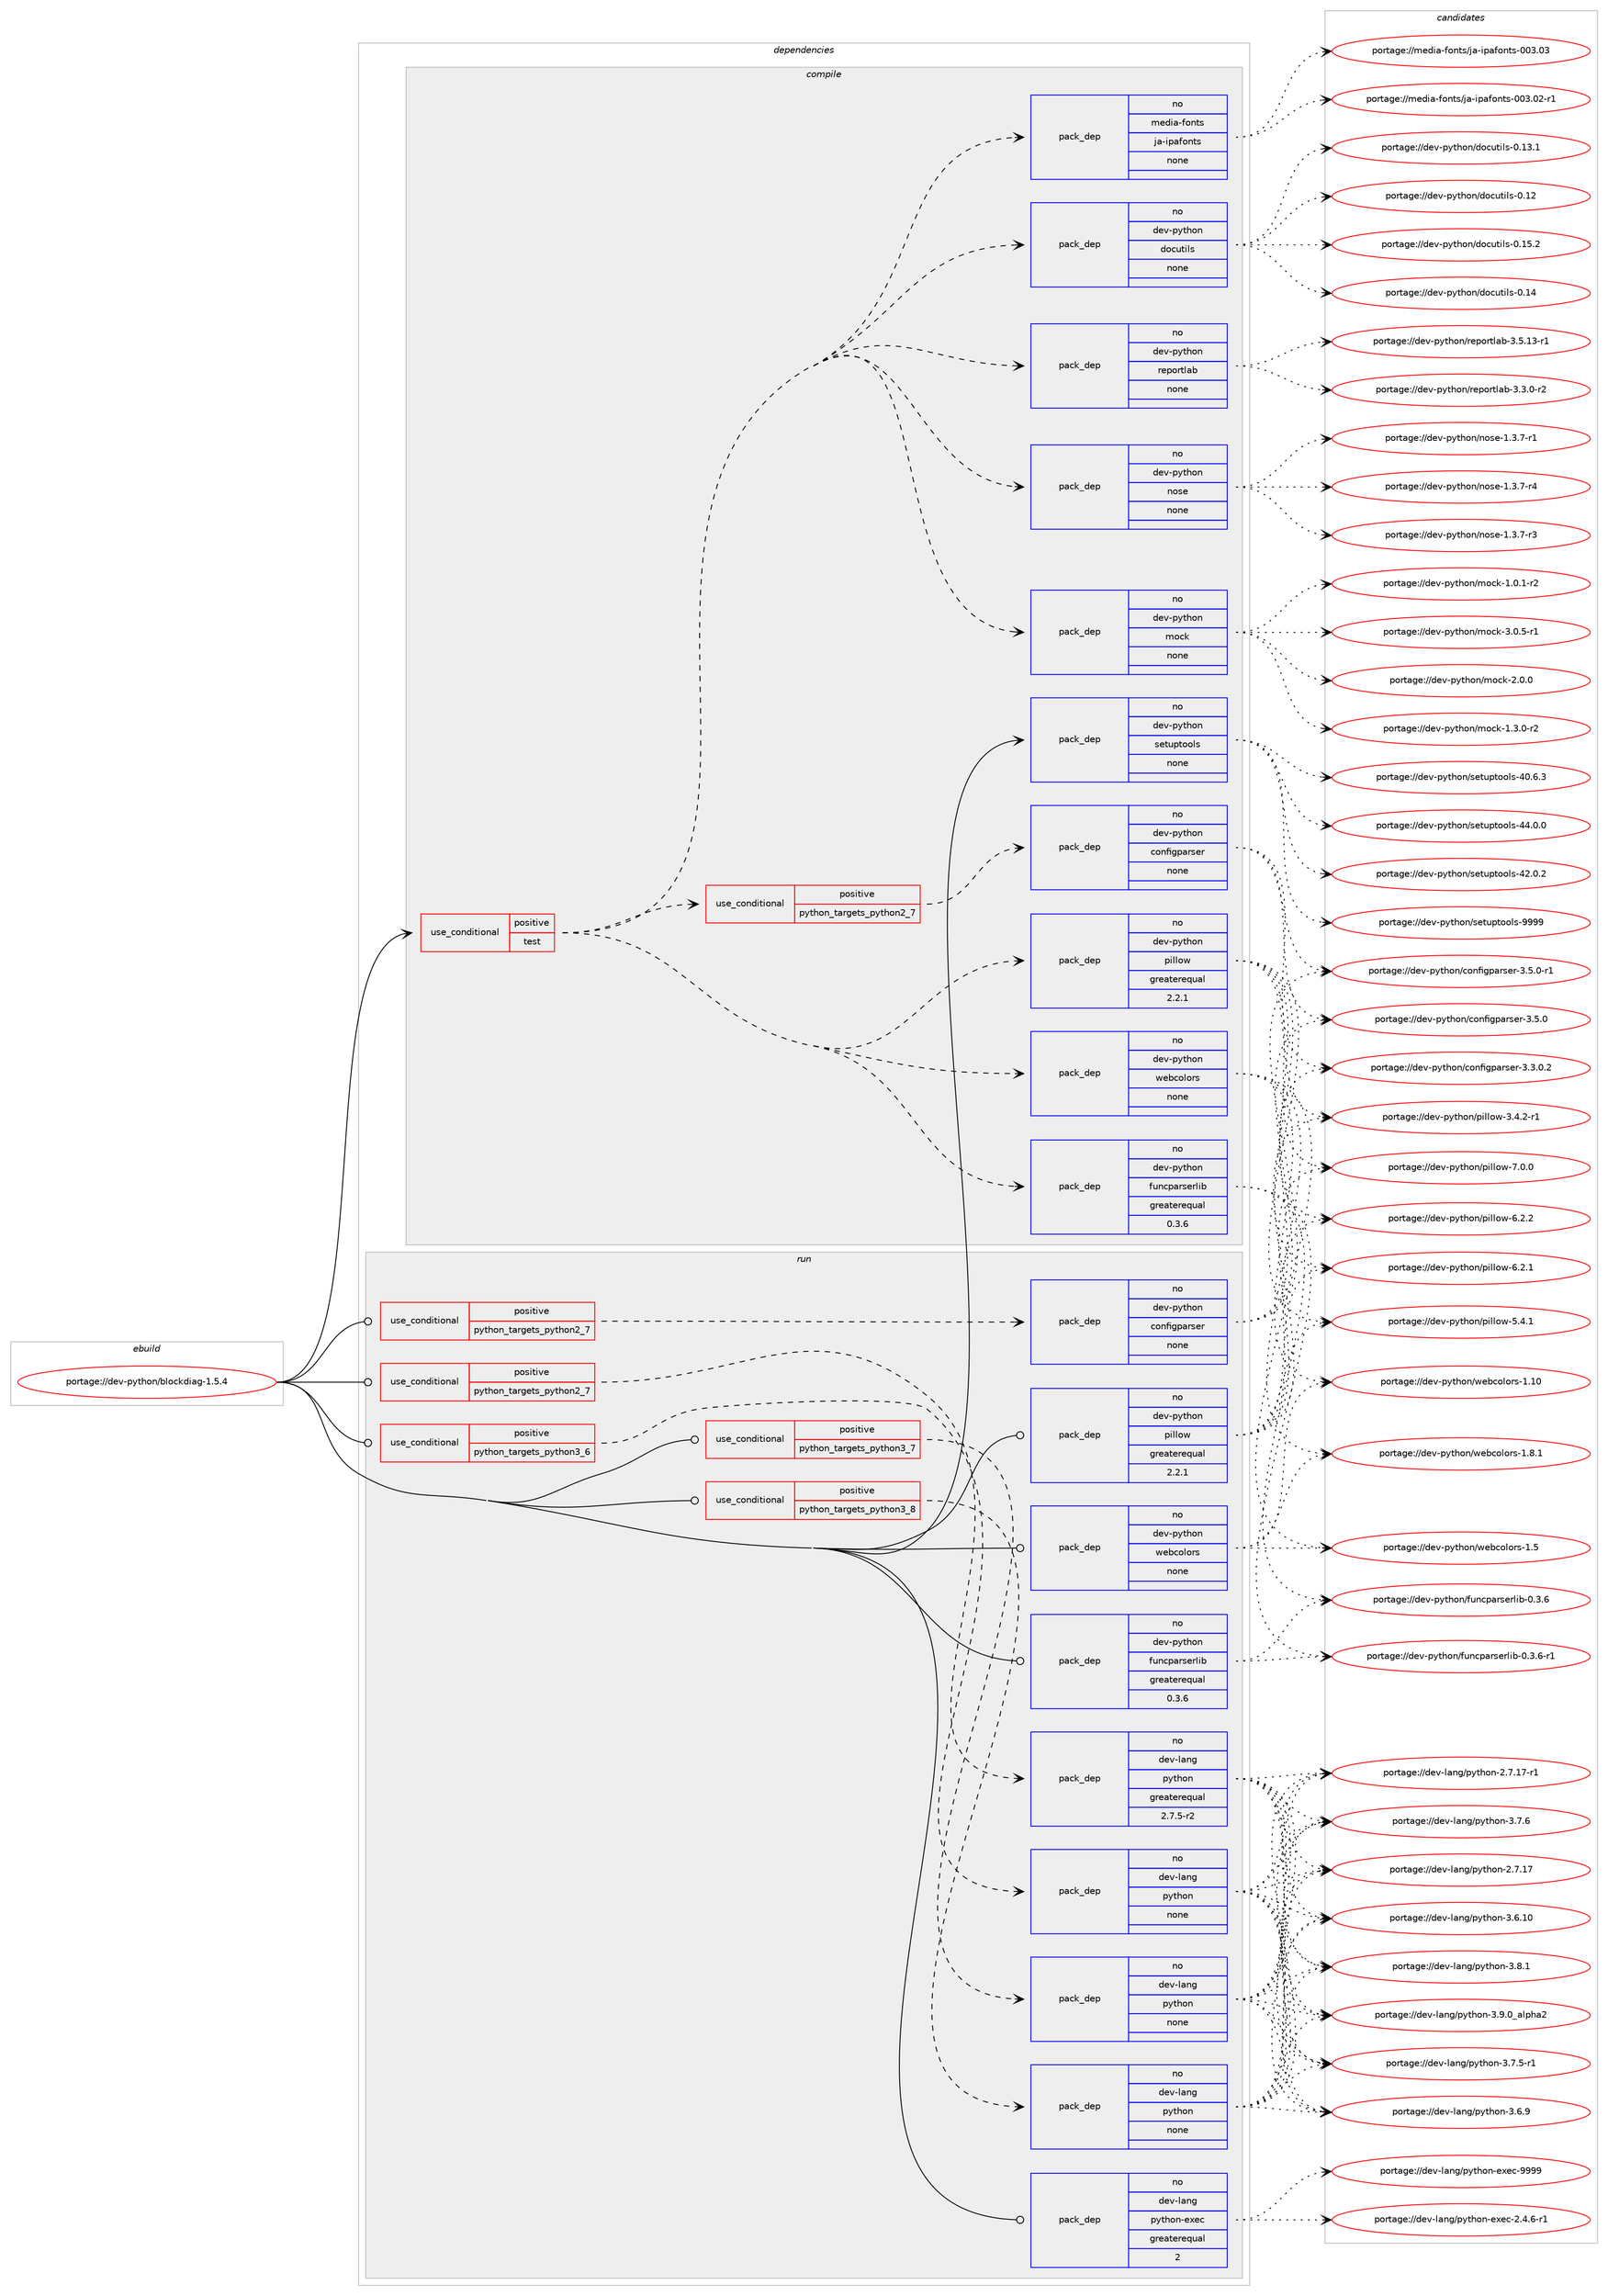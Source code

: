 digraph prolog {

# *************
# Graph options
# *************

newrank=true;
concentrate=true;
compound=true;
graph [rankdir=LR,fontname=Helvetica,fontsize=10,ranksep=1.5];#, ranksep=2.5, nodesep=0.2];
edge  [arrowhead=vee];
node  [fontname=Helvetica,fontsize=10];

# **********
# The ebuild
# **********

subgraph cluster_leftcol {
color=gray;
label=<<i>ebuild</i>>;
id [label="portage://dev-python/blockdiag-1.5.4", color=red, width=4, href="../dev-python/blockdiag-1.5.4.svg"];
}

# ****************
# The dependencies
# ****************

subgraph cluster_midcol {
color=gray;
label=<<i>dependencies</i>>;
subgraph cluster_compile {
fillcolor="#eeeeee";
style=filled;
label=<<i>compile</i>>;
subgraph cond118316 {
dependency469099 [label=<<TABLE BORDER="0" CELLBORDER="1" CELLSPACING="0" CELLPADDING="4"><TR><TD ROWSPAN="3" CELLPADDING="10">use_conditional</TD></TR><TR><TD>positive</TD></TR><TR><TD>test</TD></TR></TABLE>>, shape=none, color=red];
subgraph pack345771 {
dependency469100 [label=<<TABLE BORDER="0" CELLBORDER="1" CELLSPACING="0" CELLPADDING="4" WIDTH="220"><TR><TD ROWSPAN="6" CELLPADDING="30">pack_dep</TD></TR><TR><TD WIDTH="110">no</TD></TR><TR><TD>dev-python</TD></TR><TR><TD>funcparserlib</TD></TR><TR><TD>greaterequal</TD></TR><TR><TD>0.3.6</TD></TR></TABLE>>, shape=none, color=blue];
}
dependency469099:e -> dependency469100:w [weight=20,style="dashed",arrowhead="vee"];
subgraph pack345772 {
dependency469101 [label=<<TABLE BORDER="0" CELLBORDER="1" CELLSPACING="0" CELLPADDING="4" WIDTH="220"><TR><TD ROWSPAN="6" CELLPADDING="30">pack_dep</TD></TR><TR><TD WIDTH="110">no</TD></TR><TR><TD>dev-python</TD></TR><TR><TD>pillow</TD></TR><TR><TD>greaterequal</TD></TR><TR><TD>2.2.1</TD></TR></TABLE>>, shape=none, color=blue];
}
dependency469099:e -> dependency469101:w [weight=20,style="dashed",arrowhead="vee"];
subgraph pack345773 {
dependency469102 [label=<<TABLE BORDER="0" CELLBORDER="1" CELLSPACING="0" CELLPADDING="4" WIDTH="220"><TR><TD ROWSPAN="6" CELLPADDING="30">pack_dep</TD></TR><TR><TD WIDTH="110">no</TD></TR><TR><TD>dev-python</TD></TR><TR><TD>webcolors</TD></TR><TR><TD>none</TD></TR><TR><TD></TD></TR></TABLE>>, shape=none, color=blue];
}
dependency469099:e -> dependency469102:w [weight=20,style="dashed",arrowhead="vee"];
subgraph cond118317 {
dependency469103 [label=<<TABLE BORDER="0" CELLBORDER="1" CELLSPACING="0" CELLPADDING="4"><TR><TD ROWSPAN="3" CELLPADDING="10">use_conditional</TD></TR><TR><TD>positive</TD></TR><TR><TD>python_targets_python2_7</TD></TR></TABLE>>, shape=none, color=red];
subgraph pack345774 {
dependency469104 [label=<<TABLE BORDER="0" CELLBORDER="1" CELLSPACING="0" CELLPADDING="4" WIDTH="220"><TR><TD ROWSPAN="6" CELLPADDING="30">pack_dep</TD></TR><TR><TD WIDTH="110">no</TD></TR><TR><TD>dev-python</TD></TR><TR><TD>configparser</TD></TR><TR><TD>none</TD></TR><TR><TD></TD></TR></TABLE>>, shape=none, color=blue];
}
dependency469103:e -> dependency469104:w [weight=20,style="dashed",arrowhead="vee"];
}
dependency469099:e -> dependency469103:w [weight=20,style="dashed",arrowhead="vee"];
subgraph pack345775 {
dependency469105 [label=<<TABLE BORDER="0" CELLBORDER="1" CELLSPACING="0" CELLPADDING="4" WIDTH="220"><TR><TD ROWSPAN="6" CELLPADDING="30">pack_dep</TD></TR><TR><TD WIDTH="110">no</TD></TR><TR><TD>dev-python</TD></TR><TR><TD>mock</TD></TR><TR><TD>none</TD></TR><TR><TD></TD></TR></TABLE>>, shape=none, color=blue];
}
dependency469099:e -> dependency469105:w [weight=20,style="dashed",arrowhead="vee"];
subgraph pack345776 {
dependency469106 [label=<<TABLE BORDER="0" CELLBORDER="1" CELLSPACING="0" CELLPADDING="4" WIDTH="220"><TR><TD ROWSPAN="6" CELLPADDING="30">pack_dep</TD></TR><TR><TD WIDTH="110">no</TD></TR><TR><TD>dev-python</TD></TR><TR><TD>nose</TD></TR><TR><TD>none</TD></TR><TR><TD></TD></TR></TABLE>>, shape=none, color=blue];
}
dependency469099:e -> dependency469106:w [weight=20,style="dashed",arrowhead="vee"];
subgraph pack345777 {
dependency469107 [label=<<TABLE BORDER="0" CELLBORDER="1" CELLSPACING="0" CELLPADDING="4" WIDTH="220"><TR><TD ROWSPAN="6" CELLPADDING="30">pack_dep</TD></TR><TR><TD WIDTH="110">no</TD></TR><TR><TD>dev-python</TD></TR><TR><TD>reportlab</TD></TR><TR><TD>none</TD></TR><TR><TD></TD></TR></TABLE>>, shape=none, color=blue];
}
dependency469099:e -> dependency469107:w [weight=20,style="dashed",arrowhead="vee"];
subgraph pack345778 {
dependency469108 [label=<<TABLE BORDER="0" CELLBORDER="1" CELLSPACING="0" CELLPADDING="4" WIDTH="220"><TR><TD ROWSPAN="6" CELLPADDING="30">pack_dep</TD></TR><TR><TD WIDTH="110">no</TD></TR><TR><TD>dev-python</TD></TR><TR><TD>docutils</TD></TR><TR><TD>none</TD></TR><TR><TD></TD></TR></TABLE>>, shape=none, color=blue];
}
dependency469099:e -> dependency469108:w [weight=20,style="dashed",arrowhead="vee"];
subgraph pack345779 {
dependency469109 [label=<<TABLE BORDER="0" CELLBORDER="1" CELLSPACING="0" CELLPADDING="4" WIDTH="220"><TR><TD ROWSPAN="6" CELLPADDING="30">pack_dep</TD></TR><TR><TD WIDTH="110">no</TD></TR><TR><TD>media-fonts</TD></TR><TR><TD>ja-ipafonts</TD></TR><TR><TD>none</TD></TR><TR><TD></TD></TR></TABLE>>, shape=none, color=blue];
}
dependency469099:e -> dependency469109:w [weight=20,style="dashed",arrowhead="vee"];
}
id:e -> dependency469099:w [weight=20,style="solid",arrowhead="vee"];
subgraph pack345780 {
dependency469110 [label=<<TABLE BORDER="0" CELLBORDER="1" CELLSPACING="0" CELLPADDING="4" WIDTH="220"><TR><TD ROWSPAN="6" CELLPADDING="30">pack_dep</TD></TR><TR><TD WIDTH="110">no</TD></TR><TR><TD>dev-python</TD></TR><TR><TD>setuptools</TD></TR><TR><TD>none</TD></TR><TR><TD></TD></TR></TABLE>>, shape=none, color=blue];
}
id:e -> dependency469110:w [weight=20,style="solid",arrowhead="vee"];
}
subgraph cluster_compileandrun {
fillcolor="#eeeeee";
style=filled;
label=<<i>compile and run</i>>;
}
subgraph cluster_run {
fillcolor="#eeeeee";
style=filled;
label=<<i>run</i>>;
subgraph cond118318 {
dependency469111 [label=<<TABLE BORDER="0" CELLBORDER="1" CELLSPACING="0" CELLPADDING="4"><TR><TD ROWSPAN="3" CELLPADDING="10">use_conditional</TD></TR><TR><TD>positive</TD></TR><TR><TD>python_targets_python2_7</TD></TR></TABLE>>, shape=none, color=red];
subgraph pack345781 {
dependency469112 [label=<<TABLE BORDER="0" CELLBORDER="1" CELLSPACING="0" CELLPADDING="4" WIDTH="220"><TR><TD ROWSPAN="6" CELLPADDING="30">pack_dep</TD></TR><TR><TD WIDTH="110">no</TD></TR><TR><TD>dev-lang</TD></TR><TR><TD>python</TD></TR><TR><TD>greaterequal</TD></TR><TR><TD>2.7.5-r2</TD></TR></TABLE>>, shape=none, color=blue];
}
dependency469111:e -> dependency469112:w [weight=20,style="dashed",arrowhead="vee"];
}
id:e -> dependency469111:w [weight=20,style="solid",arrowhead="odot"];
subgraph cond118319 {
dependency469113 [label=<<TABLE BORDER="0" CELLBORDER="1" CELLSPACING="0" CELLPADDING="4"><TR><TD ROWSPAN="3" CELLPADDING="10">use_conditional</TD></TR><TR><TD>positive</TD></TR><TR><TD>python_targets_python2_7</TD></TR></TABLE>>, shape=none, color=red];
subgraph pack345782 {
dependency469114 [label=<<TABLE BORDER="0" CELLBORDER="1" CELLSPACING="0" CELLPADDING="4" WIDTH="220"><TR><TD ROWSPAN="6" CELLPADDING="30">pack_dep</TD></TR><TR><TD WIDTH="110">no</TD></TR><TR><TD>dev-python</TD></TR><TR><TD>configparser</TD></TR><TR><TD>none</TD></TR><TR><TD></TD></TR></TABLE>>, shape=none, color=blue];
}
dependency469113:e -> dependency469114:w [weight=20,style="dashed",arrowhead="vee"];
}
id:e -> dependency469113:w [weight=20,style="solid",arrowhead="odot"];
subgraph cond118320 {
dependency469115 [label=<<TABLE BORDER="0" CELLBORDER="1" CELLSPACING="0" CELLPADDING="4"><TR><TD ROWSPAN="3" CELLPADDING="10">use_conditional</TD></TR><TR><TD>positive</TD></TR><TR><TD>python_targets_python3_6</TD></TR></TABLE>>, shape=none, color=red];
subgraph pack345783 {
dependency469116 [label=<<TABLE BORDER="0" CELLBORDER="1" CELLSPACING="0" CELLPADDING="4" WIDTH="220"><TR><TD ROWSPAN="6" CELLPADDING="30">pack_dep</TD></TR><TR><TD WIDTH="110">no</TD></TR><TR><TD>dev-lang</TD></TR><TR><TD>python</TD></TR><TR><TD>none</TD></TR><TR><TD></TD></TR></TABLE>>, shape=none, color=blue];
}
dependency469115:e -> dependency469116:w [weight=20,style="dashed",arrowhead="vee"];
}
id:e -> dependency469115:w [weight=20,style="solid",arrowhead="odot"];
subgraph cond118321 {
dependency469117 [label=<<TABLE BORDER="0" CELLBORDER="1" CELLSPACING="0" CELLPADDING="4"><TR><TD ROWSPAN="3" CELLPADDING="10">use_conditional</TD></TR><TR><TD>positive</TD></TR><TR><TD>python_targets_python3_7</TD></TR></TABLE>>, shape=none, color=red];
subgraph pack345784 {
dependency469118 [label=<<TABLE BORDER="0" CELLBORDER="1" CELLSPACING="0" CELLPADDING="4" WIDTH="220"><TR><TD ROWSPAN="6" CELLPADDING="30">pack_dep</TD></TR><TR><TD WIDTH="110">no</TD></TR><TR><TD>dev-lang</TD></TR><TR><TD>python</TD></TR><TR><TD>none</TD></TR><TR><TD></TD></TR></TABLE>>, shape=none, color=blue];
}
dependency469117:e -> dependency469118:w [weight=20,style="dashed",arrowhead="vee"];
}
id:e -> dependency469117:w [weight=20,style="solid",arrowhead="odot"];
subgraph cond118322 {
dependency469119 [label=<<TABLE BORDER="0" CELLBORDER="1" CELLSPACING="0" CELLPADDING="4"><TR><TD ROWSPAN="3" CELLPADDING="10">use_conditional</TD></TR><TR><TD>positive</TD></TR><TR><TD>python_targets_python3_8</TD></TR></TABLE>>, shape=none, color=red];
subgraph pack345785 {
dependency469120 [label=<<TABLE BORDER="0" CELLBORDER="1" CELLSPACING="0" CELLPADDING="4" WIDTH="220"><TR><TD ROWSPAN="6" CELLPADDING="30">pack_dep</TD></TR><TR><TD WIDTH="110">no</TD></TR><TR><TD>dev-lang</TD></TR><TR><TD>python</TD></TR><TR><TD>none</TD></TR><TR><TD></TD></TR></TABLE>>, shape=none, color=blue];
}
dependency469119:e -> dependency469120:w [weight=20,style="dashed",arrowhead="vee"];
}
id:e -> dependency469119:w [weight=20,style="solid",arrowhead="odot"];
subgraph pack345786 {
dependency469121 [label=<<TABLE BORDER="0" CELLBORDER="1" CELLSPACING="0" CELLPADDING="4" WIDTH="220"><TR><TD ROWSPAN="6" CELLPADDING="30">pack_dep</TD></TR><TR><TD WIDTH="110">no</TD></TR><TR><TD>dev-lang</TD></TR><TR><TD>python-exec</TD></TR><TR><TD>greaterequal</TD></TR><TR><TD>2</TD></TR></TABLE>>, shape=none, color=blue];
}
id:e -> dependency469121:w [weight=20,style="solid",arrowhead="odot"];
subgraph pack345787 {
dependency469122 [label=<<TABLE BORDER="0" CELLBORDER="1" CELLSPACING="0" CELLPADDING="4" WIDTH="220"><TR><TD ROWSPAN="6" CELLPADDING="30">pack_dep</TD></TR><TR><TD WIDTH="110">no</TD></TR><TR><TD>dev-python</TD></TR><TR><TD>funcparserlib</TD></TR><TR><TD>greaterequal</TD></TR><TR><TD>0.3.6</TD></TR></TABLE>>, shape=none, color=blue];
}
id:e -> dependency469122:w [weight=20,style="solid",arrowhead="odot"];
subgraph pack345788 {
dependency469123 [label=<<TABLE BORDER="0" CELLBORDER="1" CELLSPACING="0" CELLPADDING="4" WIDTH="220"><TR><TD ROWSPAN="6" CELLPADDING="30">pack_dep</TD></TR><TR><TD WIDTH="110">no</TD></TR><TR><TD>dev-python</TD></TR><TR><TD>pillow</TD></TR><TR><TD>greaterequal</TD></TR><TR><TD>2.2.1</TD></TR></TABLE>>, shape=none, color=blue];
}
id:e -> dependency469123:w [weight=20,style="solid",arrowhead="odot"];
subgraph pack345789 {
dependency469124 [label=<<TABLE BORDER="0" CELLBORDER="1" CELLSPACING="0" CELLPADDING="4" WIDTH="220"><TR><TD ROWSPAN="6" CELLPADDING="30">pack_dep</TD></TR><TR><TD WIDTH="110">no</TD></TR><TR><TD>dev-python</TD></TR><TR><TD>webcolors</TD></TR><TR><TD>none</TD></TR><TR><TD></TD></TR></TABLE>>, shape=none, color=blue];
}
id:e -> dependency469124:w [weight=20,style="solid",arrowhead="odot"];
}
}

# **************
# The candidates
# **************

subgraph cluster_choices {
rank=same;
color=gray;
label=<<i>candidates</i>>;

subgraph choice345771 {
color=black;
nodesep=1;
choice10010111845112121116104111110471021171109911297114115101114108105984548465146544511449 [label="portage://dev-python/funcparserlib-0.3.6-r1", color=red, width=4,href="../dev-python/funcparserlib-0.3.6-r1.svg"];
choice1001011184511212111610411111047102117110991129711411510111410810598454846514654 [label="portage://dev-python/funcparserlib-0.3.6", color=red, width=4,href="../dev-python/funcparserlib-0.3.6.svg"];
dependency469100:e -> choice10010111845112121116104111110471021171109911297114115101114108105984548465146544511449:w [style=dotted,weight="100"];
dependency469100:e -> choice1001011184511212111610411111047102117110991129711411510111410810598454846514654:w [style=dotted,weight="100"];
}
subgraph choice345772 {
color=black;
nodesep=1;
choice1001011184511212111610411111047112105108108111119455546484648 [label="portage://dev-python/pillow-7.0.0", color=red, width=4,href="../dev-python/pillow-7.0.0.svg"];
choice1001011184511212111610411111047112105108108111119455446504650 [label="portage://dev-python/pillow-6.2.2", color=red, width=4,href="../dev-python/pillow-6.2.2.svg"];
choice1001011184511212111610411111047112105108108111119455446504649 [label="portage://dev-python/pillow-6.2.1", color=red, width=4,href="../dev-python/pillow-6.2.1.svg"];
choice1001011184511212111610411111047112105108108111119455346524649 [label="portage://dev-python/pillow-5.4.1", color=red, width=4,href="../dev-python/pillow-5.4.1.svg"];
choice10010111845112121116104111110471121051081081111194551465246504511449 [label="portage://dev-python/pillow-3.4.2-r1", color=red, width=4,href="../dev-python/pillow-3.4.2-r1.svg"];
dependency469101:e -> choice1001011184511212111610411111047112105108108111119455546484648:w [style=dotted,weight="100"];
dependency469101:e -> choice1001011184511212111610411111047112105108108111119455446504650:w [style=dotted,weight="100"];
dependency469101:e -> choice1001011184511212111610411111047112105108108111119455446504649:w [style=dotted,weight="100"];
dependency469101:e -> choice1001011184511212111610411111047112105108108111119455346524649:w [style=dotted,weight="100"];
dependency469101:e -> choice10010111845112121116104111110471121051081081111194551465246504511449:w [style=dotted,weight="100"];
}
subgraph choice345773 {
color=black;
nodesep=1;
choice10010111845112121116104111110471191019899111108111114115454946564649 [label="portage://dev-python/webcolors-1.8.1", color=red, width=4,href="../dev-python/webcolors-1.8.1.svg"];
choice1001011184511212111610411111047119101989911110811111411545494653 [label="portage://dev-python/webcolors-1.5", color=red, width=4,href="../dev-python/webcolors-1.5.svg"];
choice100101118451121211161041111104711910198991111081111141154549464948 [label="portage://dev-python/webcolors-1.10", color=red, width=4,href="../dev-python/webcolors-1.10.svg"];
dependency469102:e -> choice10010111845112121116104111110471191019899111108111114115454946564649:w [style=dotted,weight="100"];
dependency469102:e -> choice1001011184511212111610411111047119101989911110811111411545494653:w [style=dotted,weight="100"];
dependency469102:e -> choice100101118451121211161041111104711910198991111081111141154549464948:w [style=dotted,weight="100"];
}
subgraph choice345774 {
color=black;
nodesep=1;
choice100101118451121211161041111104799111110102105103112971141151011144551465346484511449 [label="portage://dev-python/configparser-3.5.0-r1", color=red, width=4,href="../dev-python/configparser-3.5.0-r1.svg"];
choice10010111845112121116104111110479911111010210510311297114115101114455146534648 [label="portage://dev-python/configparser-3.5.0", color=red, width=4,href="../dev-python/configparser-3.5.0.svg"];
choice100101118451121211161041111104799111110102105103112971141151011144551465146484650 [label="portage://dev-python/configparser-3.3.0.2", color=red, width=4,href="../dev-python/configparser-3.3.0.2.svg"];
dependency469104:e -> choice100101118451121211161041111104799111110102105103112971141151011144551465346484511449:w [style=dotted,weight="100"];
dependency469104:e -> choice10010111845112121116104111110479911111010210510311297114115101114455146534648:w [style=dotted,weight="100"];
dependency469104:e -> choice100101118451121211161041111104799111110102105103112971141151011144551465146484650:w [style=dotted,weight="100"];
}
subgraph choice345775 {
color=black;
nodesep=1;
choice1001011184511212111610411111047109111991074551464846534511449 [label="portage://dev-python/mock-3.0.5-r1", color=red, width=4,href="../dev-python/mock-3.0.5-r1.svg"];
choice100101118451121211161041111104710911199107455046484648 [label="portage://dev-python/mock-2.0.0", color=red, width=4,href="../dev-python/mock-2.0.0.svg"];
choice1001011184511212111610411111047109111991074549465146484511450 [label="portage://dev-python/mock-1.3.0-r2", color=red, width=4,href="../dev-python/mock-1.3.0-r2.svg"];
choice1001011184511212111610411111047109111991074549464846494511450 [label="portage://dev-python/mock-1.0.1-r2", color=red, width=4,href="../dev-python/mock-1.0.1-r2.svg"];
dependency469105:e -> choice1001011184511212111610411111047109111991074551464846534511449:w [style=dotted,weight="100"];
dependency469105:e -> choice100101118451121211161041111104710911199107455046484648:w [style=dotted,weight="100"];
dependency469105:e -> choice1001011184511212111610411111047109111991074549465146484511450:w [style=dotted,weight="100"];
dependency469105:e -> choice1001011184511212111610411111047109111991074549464846494511450:w [style=dotted,weight="100"];
}
subgraph choice345776 {
color=black;
nodesep=1;
choice10010111845112121116104111110471101111151014549465146554511452 [label="portage://dev-python/nose-1.3.7-r4", color=red, width=4,href="../dev-python/nose-1.3.7-r4.svg"];
choice10010111845112121116104111110471101111151014549465146554511451 [label="portage://dev-python/nose-1.3.7-r3", color=red, width=4,href="../dev-python/nose-1.3.7-r3.svg"];
choice10010111845112121116104111110471101111151014549465146554511449 [label="portage://dev-python/nose-1.3.7-r1", color=red, width=4,href="../dev-python/nose-1.3.7-r1.svg"];
dependency469106:e -> choice10010111845112121116104111110471101111151014549465146554511452:w [style=dotted,weight="100"];
dependency469106:e -> choice10010111845112121116104111110471101111151014549465146554511451:w [style=dotted,weight="100"];
dependency469106:e -> choice10010111845112121116104111110471101111151014549465146554511449:w [style=dotted,weight="100"];
}
subgraph choice345777 {
color=black;
nodesep=1;
choice10010111845112121116104111110471141011121111141161089798455146534649514511449 [label="portage://dev-python/reportlab-3.5.13-r1", color=red, width=4,href="../dev-python/reportlab-3.5.13-r1.svg"];
choice100101118451121211161041111104711410111211111411610897984551465146484511450 [label="portage://dev-python/reportlab-3.3.0-r2", color=red, width=4,href="../dev-python/reportlab-3.3.0-r2.svg"];
dependency469107:e -> choice10010111845112121116104111110471141011121111141161089798455146534649514511449:w [style=dotted,weight="100"];
dependency469107:e -> choice100101118451121211161041111104711410111211111411610897984551465146484511450:w [style=dotted,weight="100"];
}
subgraph choice345778 {
color=black;
nodesep=1;
choice10010111845112121116104111110471001119911711610510811545484649534650 [label="portage://dev-python/docutils-0.15.2", color=red, width=4,href="../dev-python/docutils-0.15.2.svg"];
choice1001011184511212111610411111047100111991171161051081154548464952 [label="portage://dev-python/docutils-0.14", color=red, width=4,href="../dev-python/docutils-0.14.svg"];
choice10010111845112121116104111110471001119911711610510811545484649514649 [label="portage://dev-python/docutils-0.13.1", color=red, width=4,href="../dev-python/docutils-0.13.1.svg"];
choice1001011184511212111610411111047100111991171161051081154548464950 [label="portage://dev-python/docutils-0.12", color=red, width=4,href="../dev-python/docutils-0.12.svg"];
dependency469108:e -> choice10010111845112121116104111110471001119911711610510811545484649534650:w [style=dotted,weight="100"];
dependency469108:e -> choice1001011184511212111610411111047100111991171161051081154548464952:w [style=dotted,weight="100"];
dependency469108:e -> choice10010111845112121116104111110471001119911711610510811545484649514649:w [style=dotted,weight="100"];
dependency469108:e -> choice1001011184511212111610411111047100111991171161051081154548464950:w [style=dotted,weight="100"];
}
subgraph choice345779 {
color=black;
nodesep=1;
choice10910110010597451021111101161154710697451051129710211111011611545484851464851 [label="portage://media-fonts/ja-ipafonts-003.03", color=red, width=4,href="../media-fonts/ja-ipafonts-003.03.svg"];
choice109101100105974510211111011611547106974510511297102111110116115454848514648504511449 [label="portage://media-fonts/ja-ipafonts-003.02-r1", color=red, width=4,href="../media-fonts/ja-ipafonts-003.02-r1.svg"];
dependency469109:e -> choice10910110010597451021111101161154710697451051129710211111011611545484851464851:w [style=dotted,weight="100"];
dependency469109:e -> choice109101100105974510211111011611547106974510511297102111110116115454848514648504511449:w [style=dotted,weight="100"];
}
subgraph choice345780 {
color=black;
nodesep=1;
choice10010111845112121116104111110471151011161171121161111111081154557575757 [label="portage://dev-python/setuptools-9999", color=red, width=4,href="../dev-python/setuptools-9999.svg"];
choice100101118451121211161041111104711510111611711211611111110811545525246484648 [label="portage://dev-python/setuptools-44.0.0", color=red, width=4,href="../dev-python/setuptools-44.0.0.svg"];
choice100101118451121211161041111104711510111611711211611111110811545525046484650 [label="portage://dev-python/setuptools-42.0.2", color=red, width=4,href="../dev-python/setuptools-42.0.2.svg"];
choice100101118451121211161041111104711510111611711211611111110811545524846544651 [label="portage://dev-python/setuptools-40.6.3", color=red, width=4,href="../dev-python/setuptools-40.6.3.svg"];
dependency469110:e -> choice10010111845112121116104111110471151011161171121161111111081154557575757:w [style=dotted,weight="100"];
dependency469110:e -> choice100101118451121211161041111104711510111611711211611111110811545525246484648:w [style=dotted,weight="100"];
dependency469110:e -> choice100101118451121211161041111104711510111611711211611111110811545525046484650:w [style=dotted,weight="100"];
dependency469110:e -> choice100101118451121211161041111104711510111611711211611111110811545524846544651:w [style=dotted,weight="100"];
}
subgraph choice345781 {
color=black;
nodesep=1;
choice10010111845108971101034711212111610411111045514657464895971081121049750 [label="portage://dev-lang/python-3.9.0_alpha2", color=red, width=4,href="../dev-lang/python-3.9.0_alpha2.svg"];
choice100101118451089711010347112121116104111110455146564649 [label="portage://dev-lang/python-3.8.1", color=red, width=4,href="../dev-lang/python-3.8.1.svg"];
choice100101118451089711010347112121116104111110455146554654 [label="portage://dev-lang/python-3.7.6", color=red, width=4,href="../dev-lang/python-3.7.6.svg"];
choice1001011184510897110103471121211161041111104551465546534511449 [label="portage://dev-lang/python-3.7.5-r1", color=red, width=4,href="../dev-lang/python-3.7.5-r1.svg"];
choice100101118451089711010347112121116104111110455146544657 [label="portage://dev-lang/python-3.6.9", color=red, width=4,href="../dev-lang/python-3.6.9.svg"];
choice10010111845108971101034711212111610411111045514654464948 [label="portage://dev-lang/python-3.6.10", color=red, width=4,href="../dev-lang/python-3.6.10.svg"];
choice100101118451089711010347112121116104111110455046554649554511449 [label="portage://dev-lang/python-2.7.17-r1", color=red, width=4,href="../dev-lang/python-2.7.17-r1.svg"];
choice10010111845108971101034711212111610411111045504655464955 [label="portage://dev-lang/python-2.7.17", color=red, width=4,href="../dev-lang/python-2.7.17.svg"];
dependency469112:e -> choice10010111845108971101034711212111610411111045514657464895971081121049750:w [style=dotted,weight="100"];
dependency469112:e -> choice100101118451089711010347112121116104111110455146564649:w [style=dotted,weight="100"];
dependency469112:e -> choice100101118451089711010347112121116104111110455146554654:w [style=dotted,weight="100"];
dependency469112:e -> choice1001011184510897110103471121211161041111104551465546534511449:w [style=dotted,weight="100"];
dependency469112:e -> choice100101118451089711010347112121116104111110455146544657:w [style=dotted,weight="100"];
dependency469112:e -> choice10010111845108971101034711212111610411111045514654464948:w [style=dotted,weight="100"];
dependency469112:e -> choice100101118451089711010347112121116104111110455046554649554511449:w [style=dotted,weight="100"];
dependency469112:e -> choice10010111845108971101034711212111610411111045504655464955:w [style=dotted,weight="100"];
}
subgraph choice345782 {
color=black;
nodesep=1;
choice100101118451121211161041111104799111110102105103112971141151011144551465346484511449 [label="portage://dev-python/configparser-3.5.0-r1", color=red, width=4,href="../dev-python/configparser-3.5.0-r1.svg"];
choice10010111845112121116104111110479911111010210510311297114115101114455146534648 [label="portage://dev-python/configparser-3.5.0", color=red, width=4,href="../dev-python/configparser-3.5.0.svg"];
choice100101118451121211161041111104799111110102105103112971141151011144551465146484650 [label="portage://dev-python/configparser-3.3.0.2", color=red, width=4,href="../dev-python/configparser-3.3.0.2.svg"];
dependency469114:e -> choice100101118451121211161041111104799111110102105103112971141151011144551465346484511449:w [style=dotted,weight="100"];
dependency469114:e -> choice10010111845112121116104111110479911111010210510311297114115101114455146534648:w [style=dotted,weight="100"];
dependency469114:e -> choice100101118451121211161041111104799111110102105103112971141151011144551465146484650:w [style=dotted,weight="100"];
}
subgraph choice345783 {
color=black;
nodesep=1;
choice10010111845108971101034711212111610411111045514657464895971081121049750 [label="portage://dev-lang/python-3.9.0_alpha2", color=red, width=4,href="../dev-lang/python-3.9.0_alpha2.svg"];
choice100101118451089711010347112121116104111110455146564649 [label="portage://dev-lang/python-3.8.1", color=red, width=4,href="../dev-lang/python-3.8.1.svg"];
choice100101118451089711010347112121116104111110455146554654 [label="portage://dev-lang/python-3.7.6", color=red, width=4,href="../dev-lang/python-3.7.6.svg"];
choice1001011184510897110103471121211161041111104551465546534511449 [label="portage://dev-lang/python-3.7.5-r1", color=red, width=4,href="../dev-lang/python-3.7.5-r1.svg"];
choice100101118451089711010347112121116104111110455146544657 [label="portage://dev-lang/python-3.6.9", color=red, width=4,href="../dev-lang/python-3.6.9.svg"];
choice10010111845108971101034711212111610411111045514654464948 [label="portage://dev-lang/python-3.6.10", color=red, width=4,href="../dev-lang/python-3.6.10.svg"];
choice100101118451089711010347112121116104111110455046554649554511449 [label="portage://dev-lang/python-2.7.17-r1", color=red, width=4,href="../dev-lang/python-2.7.17-r1.svg"];
choice10010111845108971101034711212111610411111045504655464955 [label="portage://dev-lang/python-2.7.17", color=red, width=4,href="../dev-lang/python-2.7.17.svg"];
dependency469116:e -> choice10010111845108971101034711212111610411111045514657464895971081121049750:w [style=dotted,weight="100"];
dependency469116:e -> choice100101118451089711010347112121116104111110455146564649:w [style=dotted,weight="100"];
dependency469116:e -> choice100101118451089711010347112121116104111110455146554654:w [style=dotted,weight="100"];
dependency469116:e -> choice1001011184510897110103471121211161041111104551465546534511449:w [style=dotted,weight="100"];
dependency469116:e -> choice100101118451089711010347112121116104111110455146544657:w [style=dotted,weight="100"];
dependency469116:e -> choice10010111845108971101034711212111610411111045514654464948:w [style=dotted,weight="100"];
dependency469116:e -> choice100101118451089711010347112121116104111110455046554649554511449:w [style=dotted,weight="100"];
dependency469116:e -> choice10010111845108971101034711212111610411111045504655464955:w [style=dotted,weight="100"];
}
subgraph choice345784 {
color=black;
nodesep=1;
choice10010111845108971101034711212111610411111045514657464895971081121049750 [label="portage://dev-lang/python-3.9.0_alpha2", color=red, width=4,href="../dev-lang/python-3.9.0_alpha2.svg"];
choice100101118451089711010347112121116104111110455146564649 [label="portage://dev-lang/python-3.8.1", color=red, width=4,href="../dev-lang/python-3.8.1.svg"];
choice100101118451089711010347112121116104111110455146554654 [label="portage://dev-lang/python-3.7.6", color=red, width=4,href="../dev-lang/python-3.7.6.svg"];
choice1001011184510897110103471121211161041111104551465546534511449 [label="portage://dev-lang/python-3.7.5-r1", color=red, width=4,href="../dev-lang/python-3.7.5-r1.svg"];
choice100101118451089711010347112121116104111110455146544657 [label="portage://dev-lang/python-3.6.9", color=red, width=4,href="../dev-lang/python-3.6.9.svg"];
choice10010111845108971101034711212111610411111045514654464948 [label="portage://dev-lang/python-3.6.10", color=red, width=4,href="../dev-lang/python-3.6.10.svg"];
choice100101118451089711010347112121116104111110455046554649554511449 [label="portage://dev-lang/python-2.7.17-r1", color=red, width=4,href="../dev-lang/python-2.7.17-r1.svg"];
choice10010111845108971101034711212111610411111045504655464955 [label="portage://dev-lang/python-2.7.17", color=red, width=4,href="../dev-lang/python-2.7.17.svg"];
dependency469118:e -> choice10010111845108971101034711212111610411111045514657464895971081121049750:w [style=dotted,weight="100"];
dependency469118:e -> choice100101118451089711010347112121116104111110455146564649:w [style=dotted,weight="100"];
dependency469118:e -> choice100101118451089711010347112121116104111110455146554654:w [style=dotted,weight="100"];
dependency469118:e -> choice1001011184510897110103471121211161041111104551465546534511449:w [style=dotted,weight="100"];
dependency469118:e -> choice100101118451089711010347112121116104111110455146544657:w [style=dotted,weight="100"];
dependency469118:e -> choice10010111845108971101034711212111610411111045514654464948:w [style=dotted,weight="100"];
dependency469118:e -> choice100101118451089711010347112121116104111110455046554649554511449:w [style=dotted,weight="100"];
dependency469118:e -> choice10010111845108971101034711212111610411111045504655464955:w [style=dotted,weight="100"];
}
subgraph choice345785 {
color=black;
nodesep=1;
choice10010111845108971101034711212111610411111045514657464895971081121049750 [label="portage://dev-lang/python-3.9.0_alpha2", color=red, width=4,href="../dev-lang/python-3.9.0_alpha2.svg"];
choice100101118451089711010347112121116104111110455146564649 [label="portage://dev-lang/python-3.8.1", color=red, width=4,href="../dev-lang/python-3.8.1.svg"];
choice100101118451089711010347112121116104111110455146554654 [label="portage://dev-lang/python-3.7.6", color=red, width=4,href="../dev-lang/python-3.7.6.svg"];
choice1001011184510897110103471121211161041111104551465546534511449 [label="portage://dev-lang/python-3.7.5-r1", color=red, width=4,href="../dev-lang/python-3.7.5-r1.svg"];
choice100101118451089711010347112121116104111110455146544657 [label="portage://dev-lang/python-3.6.9", color=red, width=4,href="../dev-lang/python-3.6.9.svg"];
choice10010111845108971101034711212111610411111045514654464948 [label="portage://dev-lang/python-3.6.10", color=red, width=4,href="../dev-lang/python-3.6.10.svg"];
choice100101118451089711010347112121116104111110455046554649554511449 [label="portage://dev-lang/python-2.7.17-r1", color=red, width=4,href="../dev-lang/python-2.7.17-r1.svg"];
choice10010111845108971101034711212111610411111045504655464955 [label="portage://dev-lang/python-2.7.17", color=red, width=4,href="../dev-lang/python-2.7.17.svg"];
dependency469120:e -> choice10010111845108971101034711212111610411111045514657464895971081121049750:w [style=dotted,weight="100"];
dependency469120:e -> choice100101118451089711010347112121116104111110455146564649:w [style=dotted,weight="100"];
dependency469120:e -> choice100101118451089711010347112121116104111110455146554654:w [style=dotted,weight="100"];
dependency469120:e -> choice1001011184510897110103471121211161041111104551465546534511449:w [style=dotted,weight="100"];
dependency469120:e -> choice100101118451089711010347112121116104111110455146544657:w [style=dotted,weight="100"];
dependency469120:e -> choice10010111845108971101034711212111610411111045514654464948:w [style=dotted,weight="100"];
dependency469120:e -> choice100101118451089711010347112121116104111110455046554649554511449:w [style=dotted,weight="100"];
dependency469120:e -> choice10010111845108971101034711212111610411111045504655464955:w [style=dotted,weight="100"];
}
subgraph choice345786 {
color=black;
nodesep=1;
choice10010111845108971101034711212111610411111045101120101994557575757 [label="portage://dev-lang/python-exec-9999", color=red, width=4,href="../dev-lang/python-exec-9999.svg"];
choice10010111845108971101034711212111610411111045101120101994550465246544511449 [label="portage://dev-lang/python-exec-2.4.6-r1", color=red, width=4,href="../dev-lang/python-exec-2.4.6-r1.svg"];
dependency469121:e -> choice10010111845108971101034711212111610411111045101120101994557575757:w [style=dotted,weight="100"];
dependency469121:e -> choice10010111845108971101034711212111610411111045101120101994550465246544511449:w [style=dotted,weight="100"];
}
subgraph choice345787 {
color=black;
nodesep=1;
choice10010111845112121116104111110471021171109911297114115101114108105984548465146544511449 [label="portage://dev-python/funcparserlib-0.3.6-r1", color=red, width=4,href="../dev-python/funcparserlib-0.3.6-r1.svg"];
choice1001011184511212111610411111047102117110991129711411510111410810598454846514654 [label="portage://dev-python/funcparserlib-0.3.6", color=red, width=4,href="../dev-python/funcparserlib-0.3.6.svg"];
dependency469122:e -> choice10010111845112121116104111110471021171109911297114115101114108105984548465146544511449:w [style=dotted,weight="100"];
dependency469122:e -> choice1001011184511212111610411111047102117110991129711411510111410810598454846514654:w [style=dotted,weight="100"];
}
subgraph choice345788 {
color=black;
nodesep=1;
choice1001011184511212111610411111047112105108108111119455546484648 [label="portage://dev-python/pillow-7.0.0", color=red, width=4,href="../dev-python/pillow-7.0.0.svg"];
choice1001011184511212111610411111047112105108108111119455446504650 [label="portage://dev-python/pillow-6.2.2", color=red, width=4,href="../dev-python/pillow-6.2.2.svg"];
choice1001011184511212111610411111047112105108108111119455446504649 [label="portage://dev-python/pillow-6.2.1", color=red, width=4,href="../dev-python/pillow-6.2.1.svg"];
choice1001011184511212111610411111047112105108108111119455346524649 [label="portage://dev-python/pillow-5.4.1", color=red, width=4,href="../dev-python/pillow-5.4.1.svg"];
choice10010111845112121116104111110471121051081081111194551465246504511449 [label="portage://dev-python/pillow-3.4.2-r1", color=red, width=4,href="../dev-python/pillow-3.4.2-r1.svg"];
dependency469123:e -> choice1001011184511212111610411111047112105108108111119455546484648:w [style=dotted,weight="100"];
dependency469123:e -> choice1001011184511212111610411111047112105108108111119455446504650:w [style=dotted,weight="100"];
dependency469123:e -> choice1001011184511212111610411111047112105108108111119455446504649:w [style=dotted,weight="100"];
dependency469123:e -> choice1001011184511212111610411111047112105108108111119455346524649:w [style=dotted,weight="100"];
dependency469123:e -> choice10010111845112121116104111110471121051081081111194551465246504511449:w [style=dotted,weight="100"];
}
subgraph choice345789 {
color=black;
nodesep=1;
choice10010111845112121116104111110471191019899111108111114115454946564649 [label="portage://dev-python/webcolors-1.8.1", color=red, width=4,href="../dev-python/webcolors-1.8.1.svg"];
choice1001011184511212111610411111047119101989911110811111411545494653 [label="portage://dev-python/webcolors-1.5", color=red, width=4,href="../dev-python/webcolors-1.5.svg"];
choice100101118451121211161041111104711910198991111081111141154549464948 [label="portage://dev-python/webcolors-1.10", color=red, width=4,href="../dev-python/webcolors-1.10.svg"];
dependency469124:e -> choice10010111845112121116104111110471191019899111108111114115454946564649:w [style=dotted,weight="100"];
dependency469124:e -> choice1001011184511212111610411111047119101989911110811111411545494653:w [style=dotted,weight="100"];
dependency469124:e -> choice100101118451121211161041111104711910198991111081111141154549464948:w [style=dotted,weight="100"];
}
}

}
